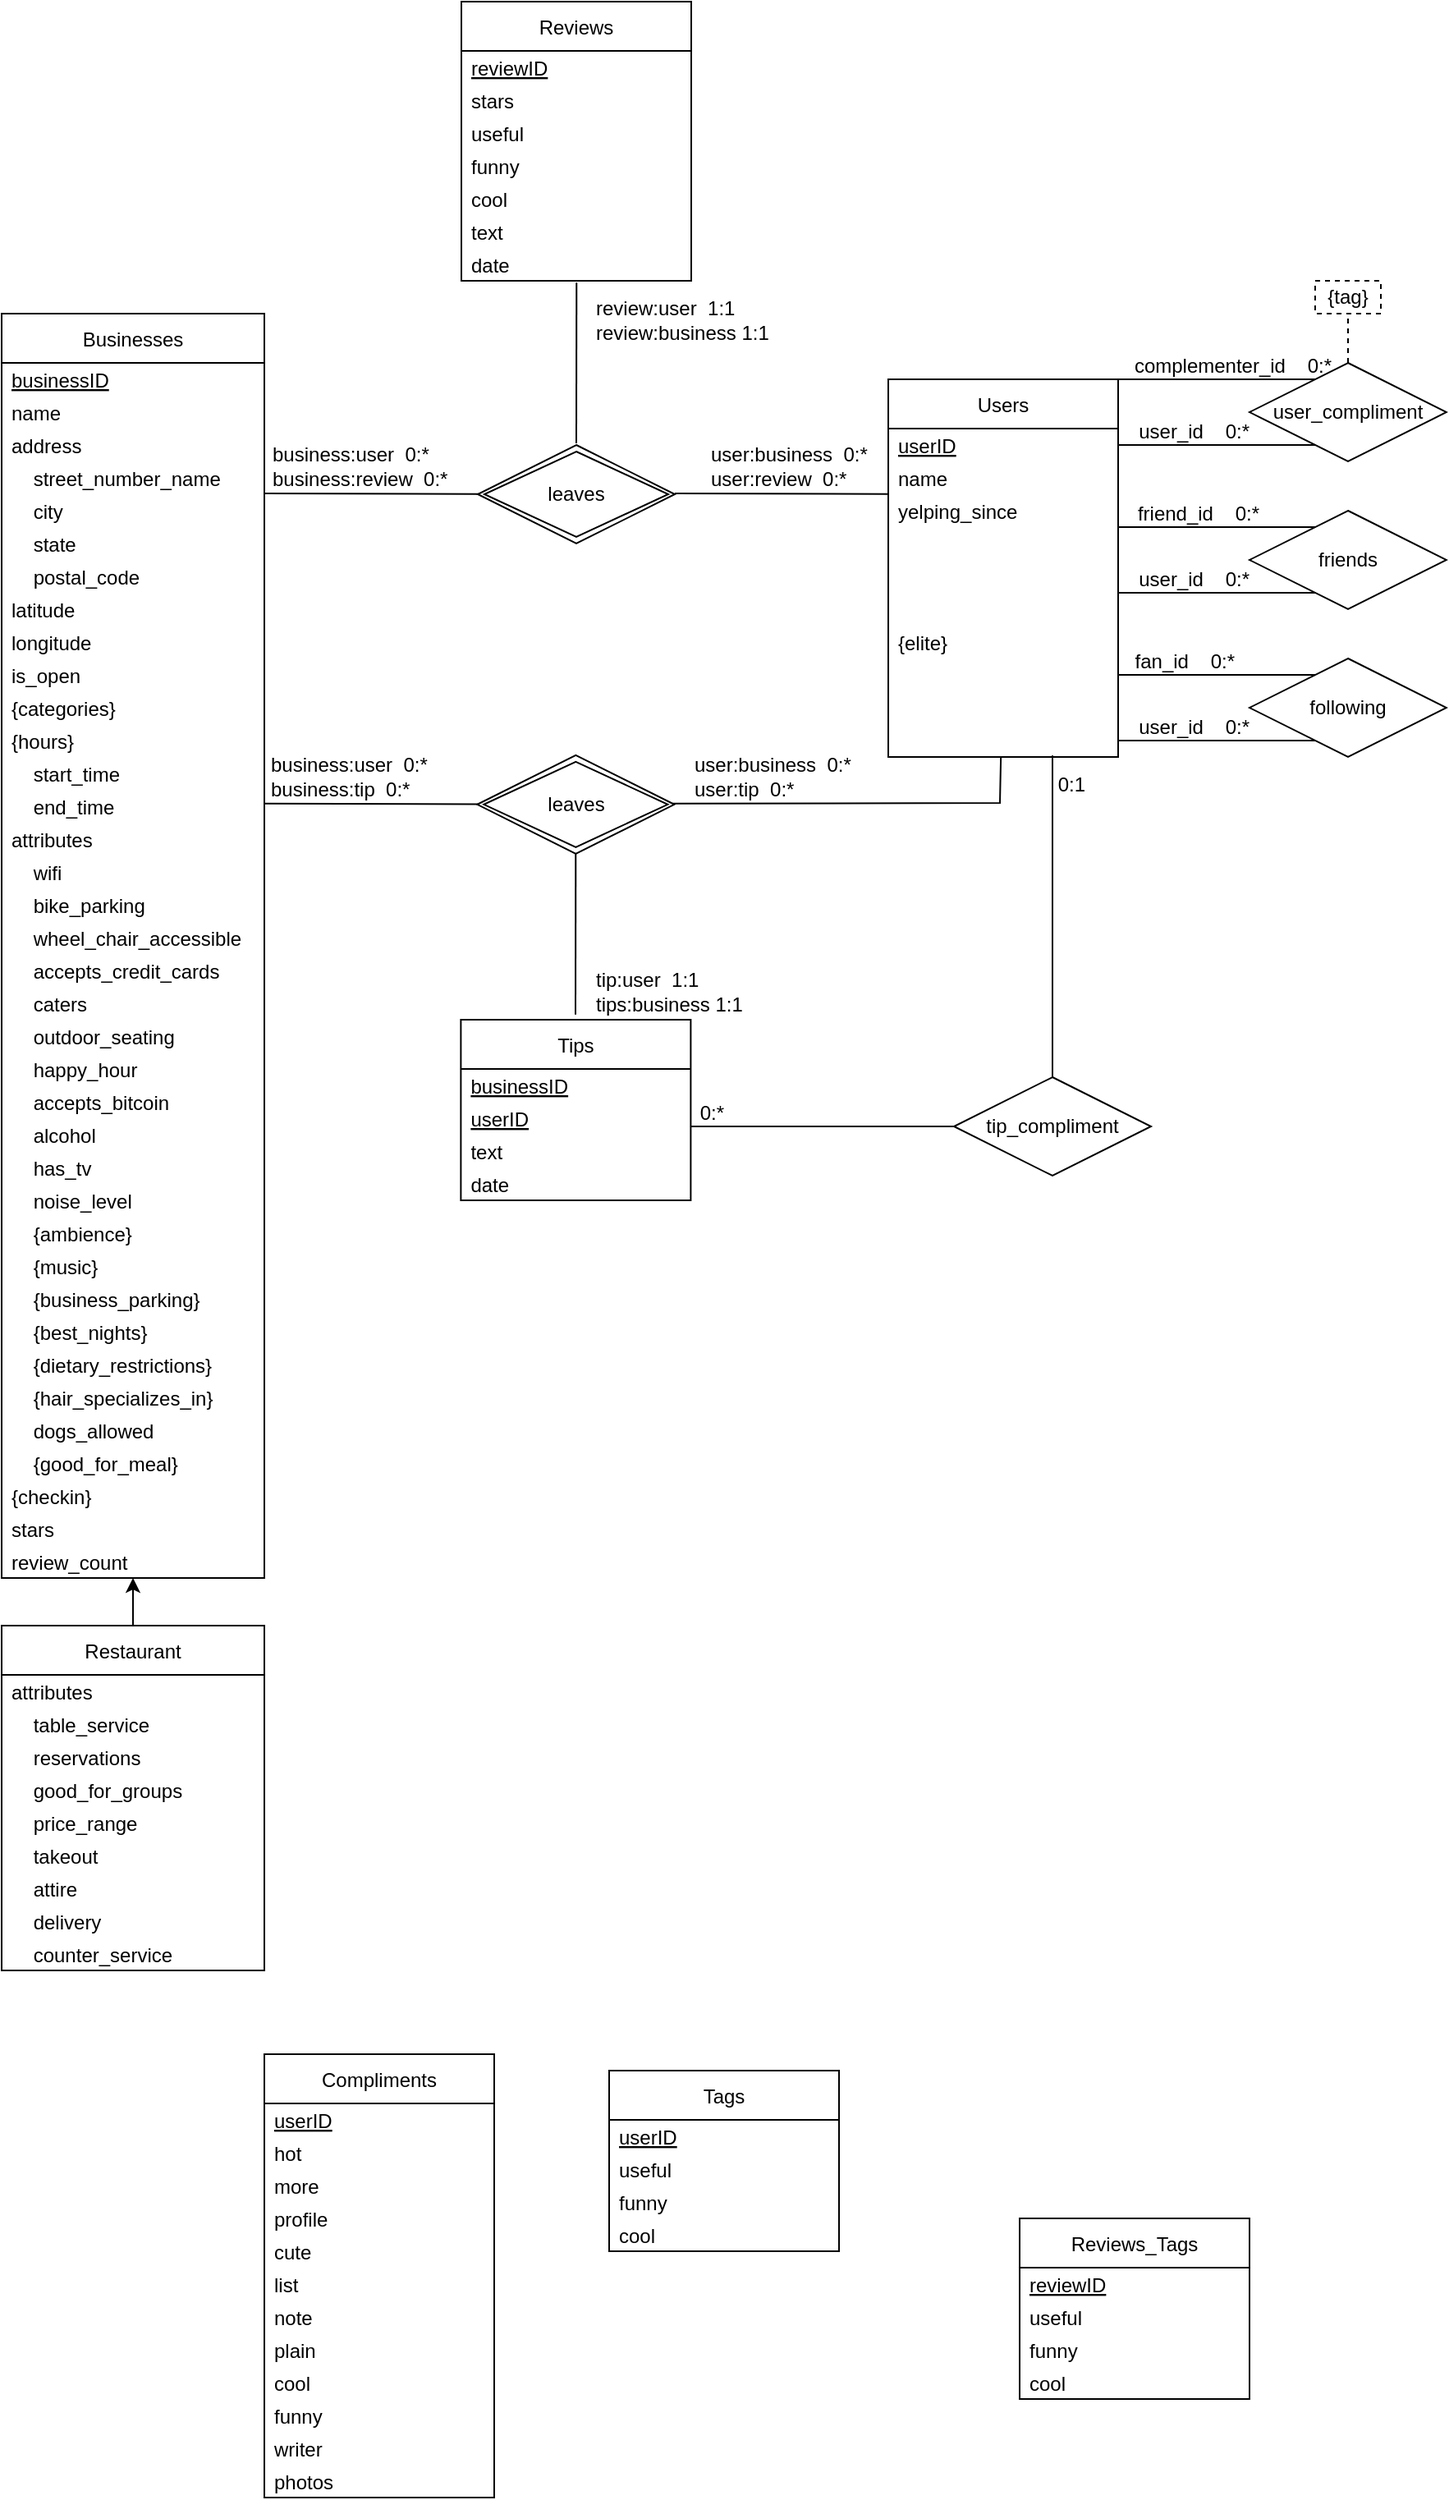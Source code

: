 <mxfile>
    <diagram id="R2lEEEUBdFMjLlhIrx00" name="Page-1">
        <mxGraphModel dx="1473" dy="2018" grid="1" gridSize="10" guides="1" tooltips="1" connect="1" arrows="1" fold="1" page="1" pageScale="1" pageWidth="850" pageHeight="1100" math="0" shadow="0" extFonts="Permanent Marker^https://fonts.googleapis.com/css?family=Permanent+Marker">
            <root>
                <mxCell id="0"/>
                <mxCell id="1" parent="0"/>
                <mxCell id="F9UExPvMhBfRExoex4r--15" value="Businesses" style="swimlane;fontStyle=0;childLayout=stackLayout;horizontal=1;startSize=30;horizontalStack=0;resizeParent=1;resizeParentMax=0;resizeLast=0;collapsible=1;marginBottom=0;" parent="1" vertex="1">
                    <mxGeometry x="-280" y="80" width="160" height="770" as="geometry"/>
                </mxCell>
                <mxCell id="F9UExPvMhBfRExoex4r--16" value="businessID" style="text;strokeColor=none;fillColor=none;align=left;verticalAlign=middle;spacingLeft=4;spacingRight=4;overflow=hidden;points=[[0,0.5],[1,0.5]];portConstraint=eastwest;rotatable=0;fontStyle=4" parent="F9UExPvMhBfRExoex4r--15" vertex="1">
                    <mxGeometry y="30" width="160" height="20" as="geometry"/>
                </mxCell>
                <mxCell id="F9UExPvMhBfRExoex4r--34" value="name" style="text;strokeColor=none;fillColor=none;align=left;verticalAlign=middle;spacingLeft=4;spacingRight=4;overflow=hidden;points=[[0,0.5],[1,0.5]];portConstraint=eastwest;rotatable=0;fontStyle=0" parent="F9UExPvMhBfRExoex4r--15" vertex="1">
                    <mxGeometry y="50" width="160" height="20" as="geometry"/>
                </mxCell>
                <mxCell id="2" value="address" style="text;strokeColor=none;fillColor=none;align=left;verticalAlign=middle;spacingLeft=4;spacingRight=4;overflow=hidden;points=[[0,0.5],[1,0.5]];portConstraint=eastwest;rotatable=0;fontStyle=0" parent="F9UExPvMhBfRExoex4r--15" vertex="1">
                    <mxGeometry y="70" width="160" height="20" as="geometry"/>
                </mxCell>
                <mxCell id="3" value="    street_number_name" style="text;strokeColor=none;fillColor=none;align=left;verticalAlign=middle;spacingLeft=4;spacingRight=4;overflow=hidden;points=[[0,0.5],[1,0.5]];portConstraint=eastwest;rotatable=0;fontStyle=0" parent="F9UExPvMhBfRExoex4r--15" vertex="1">
                    <mxGeometry y="90" width="160" height="20" as="geometry"/>
                </mxCell>
                <mxCell id="5" value="    city" style="text;strokeColor=none;fillColor=none;align=left;verticalAlign=middle;spacingLeft=4;spacingRight=4;overflow=hidden;points=[[0,0.5],[1,0.5]];portConstraint=eastwest;rotatable=0;fontStyle=0" parent="F9UExPvMhBfRExoex4r--15" vertex="1">
                    <mxGeometry y="110" width="160" height="20" as="geometry"/>
                </mxCell>
                <mxCell id="4" value="    state" style="text;strokeColor=none;fillColor=none;align=left;verticalAlign=middle;spacingLeft=4;spacingRight=4;overflow=hidden;points=[[0,0.5],[1,0.5]];portConstraint=eastwest;rotatable=0;fontStyle=0" parent="F9UExPvMhBfRExoex4r--15" vertex="1">
                    <mxGeometry y="130" width="160" height="20" as="geometry"/>
                </mxCell>
                <mxCell id="6" value="    postal_code" style="text;strokeColor=none;fillColor=none;align=left;verticalAlign=middle;spacingLeft=4;spacingRight=4;overflow=hidden;points=[[0,0.5],[1,0.5]];portConstraint=eastwest;rotatable=0;fontStyle=0" parent="F9UExPvMhBfRExoex4r--15" vertex="1">
                    <mxGeometry y="150" width="160" height="20" as="geometry"/>
                </mxCell>
                <mxCell id="7" value="latitude" style="text;strokeColor=none;fillColor=none;align=left;verticalAlign=middle;spacingLeft=4;spacingRight=4;overflow=hidden;points=[[0,0.5],[1,0.5]];portConstraint=eastwest;rotatable=0;fontStyle=0" parent="F9UExPvMhBfRExoex4r--15" vertex="1">
                    <mxGeometry y="170" width="160" height="20" as="geometry"/>
                </mxCell>
                <mxCell id="8" value="longitude" style="text;strokeColor=none;fillColor=none;align=left;verticalAlign=middle;spacingLeft=4;spacingRight=4;overflow=hidden;points=[[0,0.5],[1,0.5]];portConstraint=eastwest;rotatable=0;fontStyle=0" parent="F9UExPvMhBfRExoex4r--15" vertex="1">
                    <mxGeometry y="190" width="160" height="20" as="geometry"/>
                </mxCell>
                <mxCell id="xQcT5AhBIkMw7Sv3e7_h-10" value="is_open" style="text;strokeColor=none;fillColor=none;align=left;verticalAlign=middle;spacingLeft=4;spacingRight=4;overflow=hidden;points=[[0,0.5],[1,0.5]];portConstraint=eastwest;rotatable=0;fontStyle=0" parent="F9UExPvMhBfRExoex4r--15" vertex="1">
                    <mxGeometry y="210" width="160" height="20" as="geometry"/>
                </mxCell>
                <mxCell id="xQcT5AhBIkMw7Sv3e7_h-182" value="{categories}" style="text;strokeColor=none;fillColor=none;align=left;verticalAlign=middle;spacingLeft=4;spacingRight=4;overflow=hidden;points=[[0,0.5],[1,0.5]];portConstraint=eastwest;rotatable=0;fontStyle=0" parent="F9UExPvMhBfRExoex4r--15" vertex="1">
                    <mxGeometry y="230" width="160" height="20" as="geometry"/>
                </mxCell>
                <mxCell id="xQcT5AhBIkMw7Sv3e7_h-183" value="{hours}" style="text;strokeColor=none;fillColor=none;align=left;verticalAlign=middle;spacingLeft=4;spacingRight=4;overflow=hidden;points=[[0,0.5],[1,0.5]];portConstraint=eastwest;rotatable=0;fontStyle=0" parent="F9UExPvMhBfRExoex4r--15" vertex="1">
                    <mxGeometry y="250" width="160" height="20" as="geometry"/>
                </mxCell>
                <mxCell id="85" value="    start_time" style="text;strokeColor=none;fillColor=none;align=left;verticalAlign=middle;spacingLeft=4;spacingRight=4;overflow=hidden;points=[[0,0.5],[1,0.5]];portConstraint=eastwest;rotatable=0;fontStyle=0" vertex="1" parent="F9UExPvMhBfRExoex4r--15">
                    <mxGeometry y="270" width="160" height="20" as="geometry"/>
                </mxCell>
                <mxCell id="87" value="    end_time" style="text;strokeColor=none;fillColor=none;align=left;verticalAlign=middle;spacingLeft=4;spacingRight=4;overflow=hidden;points=[[0,0.5],[1,0.5]];portConstraint=eastwest;rotatable=0;fontStyle=0" vertex="1" parent="F9UExPvMhBfRExoex4r--15">
                    <mxGeometry y="290" width="160" height="20" as="geometry"/>
                </mxCell>
                <mxCell id="xQcT5AhBIkMw7Sv3e7_h-186" value="attributes" style="text;strokeColor=none;fillColor=none;align=left;verticalAlign=middle;spacingLeft=4;spacingRight=4;overflow=hidden;points=[[0,0.5],[1,0.5]];portConstraint=eastwest;rotatable=0;fontStyle=0" parent="F9UExPvMhBfRExoex4r--15" vertex="1">
                    <mxGeometry y="310" width="160" height="20" as="geometry"/>
                </mxCell>
                <mxCell id="xQcT5AhBIkMw7Sv3e7_h-26" value="    wifi" style="text;strokeColor=none;fillColor=none;align=left;verticalAlign=middle;spacingLeft=4;spacingRight=4;overflow=hidden;points=[[0,0.5],[1,0.5]];portConstraint=eastwest;rotatable=0;fontStyle=0" parent="F9UExPvMhBfRExoex4r--15" vertex="1">
                    <mxGeometry y="330" width="160" height="20" as="geometry"/>
                </mxCell>
                <mxCell id="xQcT5AhBIkMw7Sv3e7_h-29" value="    bike_parking" style="text;strokeColor=none;fillColor=none;align=left;verticalAlign=middle;spacingLeft=4;spacingRight=4;overflow=hidden;points=[[0,0.5],[1,0.5]];portConstraint=eastwest;rotatable=0;fontStyle=0" parent="F9UExPvMhBfRExoex4r--15" vertex="1">
                    <mxGeometry y="350" width="160" height="20" as="geometry"/>
                </mxCell>
                <mxCell id="xQcT5AhBIkMw7Sv3e7_h-37" value="    wheel_chair_accessible" style="text;strokeColor=none;fillColor=none;align=left;verticalAlign=middle;spacingLeft=4;spacingRight=4;overflow=hidden;points=[[0,0.5],[1,0.5]];portConstraint=eastwest;rotatable=0;fontStyle=0" parent="F9UExPvMhBfRExoex4r--15" vertex="1">
                    <mxGeometry y="370" width="160" height="20" as="geometry"/>
                </mxCell>
                <mxCell id="xQcT5AhBIkMw7Sv3e7_h-35" value="    accepts_credit_cards" style="text;strokeColor=none;fillColor=none;align=left;verticalAlign=middle;spacingLeft=4;spacingRight=4;overflow=hidden;points=[[0,0.5],[1,0.5]];portConstraint=eastwest;rotatable=0;fontStyle=0" parent="F9UExPvMhBfRExoex4r--15" vertex="1">
                    <mxGeometry y="390" width="160" height="20" as="geometry"/>
                </mxCell>
                <mxCell id="xQcT5AhBIkMw7Sv3e7_h-38" value="    caters" style="text;strokeColor=none;fillColor=none;align=left;verticalAlign=middle;spacingLeft=4;spacingRight=4;overflow=hidden;points=[[0,0.5],[1,0.5]];portConstraint=eastwest;rotatable=0;fontStyle=0" parent="F9UExPvMhBfRExoex4r--15" vertex="1">
                    <mxGeometry y="410" width="160" height="20" as="geometry"/>
                </mxCell>
                <mxCell id="xQcT5AhBIkMw7Sv3e7_h-39" value="    outdoor_seating" style="text;strokeColor=none;fillColor=none;align=left;verticalAlign=middle;spacingLeft=4;spacingRight=4;overflow=hidden;points=[[0,0.5],[1,0.5]];portConstraint=eastwest;rotatable=0;fontStyle=0" parent="F9UExPvMhBfRExoex4r--15" vertex="1">
                    <mxGeometry y="430" width="160" height="20" as="geometry"/>
                </mxCell>
                <mxCell id="xQcT5AhBIkMw7Sv3e7_h-66" value="    happy_hour" style="text;strokeColor=none;fillColor=none;align=left;verticalAlign=middle;spacingLeft=4;spacingRight=4;overflow=hidden;points=[[0,0.5],[1,0.5]];portConstraint=eastwest;rotatable=0;fontStyle=0" parent="F9UExPvMhBfRExoex4r--15" vertex="1">
                    <mxGeometry y="450" width="160" height="20" as="geometry"/>
                </mxCell>
                <mxCell id="xQcT5AhBIkMw7Sv3e7_h-67" value="    accepts_bitcoin" style="text;strokeColor=none;fillColor=none;align=left;verticalAlign=middle;spacingLeft=4;spacingRight=4;overflow=hidden;points=[[0,0.5],[1,0.5]];portConstraint=eastwest;rotatable=0;fontStyle=0" parent="F9UExPvMhBfRExoex4r--15" vertex="1">
                    <mxGeometry y="470" width="160" height="20" as="geometry"/>
                </mxCell>
                <mxCell id="xQcT5AhBIkMw7Sv3e7_h-70" value="    alcohol" style="text;strokeColor=none;fillColor=none;align=left;verticalAlign=middle;spacingLeft=4;spacingRight=4;overflow=hidden;points=[[0,0.5],[1,0.5]];portConstraint=eastwest;rotatable=0;fontStyle=0" parent="F9UExPvMhBfRExoex4r--15" vertex="1">
                    <mxGeometry y="490" width="160" height="20" as="geometry"/>
                </mxCell>
                <mxCell id="xQcT5AhBIkMw7Sv3e7_h-69" value="    has_tv" style="text;strokeColor=none;fillColor=none;align=left;verticalAlign=middle;spacingLeft=4;spacingRight=4;overflow=hidden;points=[[0,0.5],[1,0.5]];portConstraint=eastwest;rotatable=0;fontStyle=0" parent="F9UExPvMhBfRExoex4r--15" vertex="1">
                    <mxGeometry y="510" width="160" height="20" as="geometry"/>
                </mxCell>
                <mxCell id="xQcT5AhBIkMw7Sv3e7_h-73" value="    noise_level" style="text;strokeColor=none;fillColor=none;align=left;verticalAlign=middle;spacingLeft=4;spacingRight=4;overflow=hidden;points=[[0,0.5],[1,0.5]];portConstraint=eastwest;rotatable=0;fontStyle=0" parent="F9UExPvMhBfRExoex4r--15" vertex="1">
                    <mxGeometry y="530" width="160" height="20" as="geometry"/>
                </mxCell>
                <mxCell id="xQcT5AhBIkMw7Sv3e7_h-177" value="    {ambience}" style="text;strokeColor=none;fillColor=none;align=left;verticalAlign=middle;spacingLeft=4;spacingRight=4;overflow=hidden;points=[[0,0.5],[1,0.5]];portConstraint=eastwest;rotatable=0;fontStyle=0" parent="F9UExPvMhBfRExoex4r--15" vertex="1">
                    <mxGeometry y="550" width="160" height="20" as="geometry"/>
                </mxCell>
                <mxCell id="xQcT5AhBIkMw7Sv3e7_h-178" value="    {music}" style="text;strokeColor=none;fillColor=none;align=left;verticalAlign=middle;spacingLeft=4;spacingRight=4;overflow=hidden;points=[[0,0.5],[1,0.5]];portConstraint=eastwest;rotatable=0;fontStyle=0" parent="F9UExPvMhBfRExoex4r--15" vertex="1">
                    <mxGeometry y="570" width="160" height="20" as="geometry"/>
                </mxCell>
                <mxCell id="xQcT5AhBIkMw7Sv3e7_h-179" value="    {business_parking}" style="text;strokeColor=none;fillColor=none;align=left;verticalAlign=middle;spacingLeft=4;spacingRight=4;overflow=hidden;points=[[0,0.5],[1,0.5]];portConstraint=eastwest;rotatable=0;fontStyle=0" parent="F9UExPvMhBfRExoex4r--15" vertex="1">
                    <mxGeometry y="590" width="160" height="20" as="geometry"/>
                </mxCell>
                <mxCell id="xQcT5AhBIkMw7Sv3e7_h-181" value="    {best_nights}" style="text;strokeColor=none;fillColor=none;align=left;verticalAlign=middle;spacingLeft=4;spacingRight=4;overflow=hidden;points=[[0,0.5],[1,0.5]];portConstraint=eastwest;rotatable=0;fontStyle=0" parent="F9UExPvMhBfRExoex4r--15" vertex="1">
                    <mxGeometry y="610" width="160" height="20" as="geometry"/>
                </mxCell>
                <mxCell id="xQcT5AhBIkMw7Sv3e7_h-185" value="    {dietary_restrictions}" style="text;strokeColor=none;fillColor=none;align=left;verticalAlign=middle;spacingLeft=4;spacingRight=4;overflow=hidden;points=[[0,0.5],[1,0.5]];portConstraint=eastwest;rotatable=0;fontStyle=0" parent="F9UExPvMhBfRExoex4r--15" vertex="1">
                    <mxGeometry y="630" width="160" height="20" as="geometry"/>
                </mxCell>
                <mxCell id="xQcT5AhBIkMw7Sv3e7_h-184" value="    {hair_specializes_in}" style="text;strokeColor=none;fillColor=none;align=left;verticalAlign=middle;spacingLeft=4;spacingRight=4;overflow=hidden;points=[[0,0.5],[1,0.5]];portConstraint=eastwest;rotatable=0;fontStyle=0" parent="F9UExPvMhBfRExoex4r--15" vertex="1">
                    <mxGeometry y="650" width="160" height="20" as="geometry"/>
                </mxCell>
                <mxCell id="xQcT5AhBIkMw7Sv3e7_h-71" value="    dogs_allowed" style="text;strokeColor=none;fillColor=none;align=left;verticalAlign=middle;spacingLeft=4;spacingRight=4;overflow=hidden;points=[[0,0.5],[1,0.5]];portConstraint=eastwest;rotatable=0;fontStyle=0" parent="F9UExPvMhBfRExoex4r--15" vertex="1">
                    <mxGeometry y="670" width="160" height="20" as="geometry"/>
                </mxCell>
                <mxCell id="xQcT5AhBIkMw7Sv3e7_h-190" value="    {good_for_meal}" style="text;strokeColor=none;fillColor=none;align=left;verticalAlign=middle;spacingLeft=4;spacingRight=4;overflow=hidden;points=[[0,0.5],[1,0.5]];portConstraint=eastwest;rotatable=0;fontStyle=0" parent="F9UExPvMhBfRExoex4r--15" vertex="1">
                    <mxGeometry y="690" width="160" height="20" as="geometry"/>
                </mxCell>
                <mxCell id="xQcT5AhBIkMw7Sv3e7_h-198" value="{checkin}" style="text;strokeColor=none;fillColor=none;align=left;verticalAlign=middle;spacingLeft=4;spacingRight=4;overflow=hidden;points=[[0,0.5],[1,0.5]];portConstraint=eastwest;rotatable=0;fontStyle=0" parent="F9UExPvMhBfRExoex4r--15" vertex="1">
                    <mxGeometry y="710" width="160" height="20" as="geometry"/>
                </mxCell>
                <mxCell id="98" value="stars" style="text;strokeColor=none;fillColor=none;align=left;verticalAlign=middle;spacingLeft=4;spacingRight=4;overflow=hidden;points=[[0,0.5],[1,0.5]];portConstraint=eastwest;rotatable=0;fontStyle=0" vertex="1" parent="F9UExPvMhBfRExoex4r--15">
                    <mxGeometry y="730" width="160" height="20" as="geometry"/>
                </mxCell>
                <mxCell id="99" value="review_count" style="text;strokeColor=none;fillColor=none;align=left;verticalAlign=middle;spacingLeft=4;spacingRight=4;overflow=hidden;points=[[0,0.5],[1,0.5]];portConstraint=eastwest;rotatable=0;fontStyle=0" vertex="1" parent="F9UExPvMhBfRExoex4r--15">
                    <mxGeometry y="750" width="160" height="20" as="geometry"/>
                </mxCell>
                <mxCell id="xQcT5AhBIkMw7Sv3e7_h-76" value="Restaurant" style="swimlane;fontStyle=0;childLayout=stackLayout;horizontal=1;startSize=30;horizontalStack=0;resizeParent=1;resizeParentMax=0;resizeLast=0;collapsible=1;marginBottom=0;" parent="1" vertex="1">
                    <mxGeometry x="-280" y="879" width="160" height="210" as="geometry"/>
                </mxCell>
                <mxCell id="xQcT5AhBIkMw7Sv3e7_h-78" value="attributes" style="text;strokeColor=none;fillColor=none;align=left;verticalAlign=middle;spacingLeft=4;spacingRight=4;overflow=hidden;points=[[0,0.5],[1,0.5]];portConstraint=eastwest;rotatable=0;fontStyle=0" parent="xQcT5AhBIkMw7Sv3e7_h-76" vertex="1">
                    <mxGeometry y="30" width="160" height="20" as="geometry"/>
                </mxCell>
                <mxCell id="xQcT5AhBIkMw7Sv3e7_h-188" value="    table_service" style="text;strokeColor=none;fillColor=none;align=left;verticalAlign=middle;spacingLeft=4;spacingRight=4;overflow=hidden;points=[[0,0.5],[1,0.5]];portConstraint=eastwest;rotatable=0;fontStyle=0" parent="xQcT5AhBIkMw7Sv3e7_h-76" vertex="1">
                    <mxGeometry y="50" width="160" height="20" as="geometry"/>
                </mxCell>
                <mxCell id="xQcT5AhBIkMw7Sv3e7_h-82" value="    reservations" style="text;strokeColor=none;fillColor=none;align=left;verticalAlign=middle;spacingLeft=4;spacingRight=4;overflow=hidden;points=[[0,0.5],[1,0.5]];portConstraint=eastwest;rotatable=0;fontStyle=0" parent="xQcT5AhBIkMw7Sv3e7_h-76" vertex="1">
                    <mxGeometry y="70" width="160" height="20" as="geometry"/>
                </mxCell>
                <mxCell id="xQcT5AhBIkMw7Sv3e7_h-86" value="    good_for_groups" style="text;strokeColor=none;fillColor=none;align=left;verticalAlign=middle;spacingLeft=4;spacingRight=4;overflow=hidden;points=[[0,0.5],[1,0.5]];portConstraint=eastwest;rotatable=0;fontStyle=0" parent="xQcT5AhBIkMw7Sv3e7_h-76" vertex="1">
                    <mxGeometry y="90" width="160" height="20" as="geometry"/>
                </mxCell>
                <mxCell id="xQcT5AhBIkMw7Sv3e7_h-89" value="    price_range" style="text;strokeColor=none;fillColor=none;align=left;verticalAlign=middle;spacingLeft=4;spacingRight=4;overflow=hidden;points=[[0,0.5],[1,0.5]];portConstraint=eastwest;rotatable=0;fontStyle=0" parent="xQcT5AhBIkMw7Sv3e7_h-76" vertex="1">
                    <mxGeometry y="110" width="160" height="20" as="geometry"/>
                </mxCell>
                <mxCell id="xQcT5AhBIkMw7Sv3e7_h-94" value="    takeout" style="text;strokeColor=none;fillColor=none;align=left;verticalAlign=middle;spacingLeft=4;spacingRight=4;overflow=hidden;points=[[0,0.5],[1,0.5]];portConstraint=eastwest;rotatable=0;fontStyle=0" parent="xQcT5AhBIkMw7Sv3e7_h-76" vertex="1">
                    <mxGeometry y="130" width="160" height="20" as="geometry"/>
                </mxCell>
                <mxCell id="xQcT5AhBIkMw7Sv3e7_h-95" value="    attire" style="text;strokeColor=none;fillColor=none;align=left;verticalAlign=middle;spacingLeft=4;spacingRight=4;overflow=hidden;points=[[0,0.5],[1,0.5]];portConstraint=eastwest;rotatable=0;fontStyle=0" parent="xQcT5AhBIkMw7Sv3e7_h-76" vertex="1">
                    <mxGeometry y="150" width="160" height="20" as="geometry"/>
                </mxCell>
                <mxCell id="xQcT5AhBIkMw7Sv3e7_h-96" value="    delivery" style="text;strokeColor=none;fillColor=none;align=left;verticalAlign=middle;spacingLeft=4;spacingRight=4;overflow=hidden;points=[[0,0.5],[1,0.5]];portConstraint=eastwest;rotatable=0;fontStyle=0" parent="xQcT5AhBIkMw7Sv3e7_h-76" vertex="1">
                    <mxGeometry y="170" width="160" height="20" as="geometry"/>
                </mxCell>
                <mxCell id="100" value="    counter_service" style="text;strokeColor=none;fillColor=none;align=left;verticalAlign=middle;spacingLeft=4;spacingRight=4;overflow=hidden;points=[[0,0.5],[1,0.5]];portConstraint=eastwest;rotatable=0;fontStyle=0" vertex="1" parent="xQcT5AhBIkMw7Sv3e7_h-76">
                    <mxGeometry y="190" width="160" height="20" as="geometry"/>
                </mxCell>
                <mxCell id="56" value="Reviews" style="swimlane;fontStyle=0;childLayout=stackLayout;horizontal=1;startSize=30;horizontalStack=0;resizeParent=1;resizeParentMax=0;resizeLast=0;collapsible=1;marginBottom=0;" parent="1" vertex="1">
                    <mxGeometry y="-110" width="140" height="170" as="geometry"/>
                </mxCell>
                <mxCell id="57" value="reviewID" style="text;strokeColor=none;fillColor=none;align=left;verticalAlign=middle;spacingLeft=4;spacingRight=4;overflow=hidden;points=[[0,0.5],[1,0.5]];portConstraint=eastwest;rotatable=0;fontStyle=4" parent="56" vertex="1">
                    <mxGeometry y="30" width="140" height="20" as="geometry"/>
                </mxCell>
                <mxCell id="58" value="stars" style="text;strokeColor=none;fillColor=none;align=left;verticalAlign=middle;spacingLeft=4;spacingRight=4;overflow=hidden;points=[[0,0.5],[1,0.5]];portConstraint=eastwest;rotatable=0;fontStyle=0" parent="56" vertex="1">
                    <mxGeometry y="50" width="140" height="20" as="geometry"/>
                </mxCell>
                <mxCell id="59" value="useful" style="text;strokeColor=none;fillColor=none;align=left;verticalAlign=middle;spacingLeft=4;spacingRight=4;overflow=hidden;points=[[0,0.5],[1,0.5]];portConstraint=eastwest;rotatable=0;fontStyle=0" parent="56" vertex="1">
                    <mxGeometry y="70" width="140" height="20" as="geometry"/>
                </mxCell>
                <mxCell id="60" value="funny" style="text;strokeColor=none;fillColor=none;align=left;verticalAlign=middle;spacingLeft=4;spacingRight=4;overflow=hidden;points=[[0,0.5],[1,0.5]];portConstraint=eastwest;rotatable=0;fontStyle=0" parent="56" vertex="1">
                    <mxGeometry y="90" width="140" height="20" as="geometry"/>
                </mxCell>
                <mxCell id="61" value="cool" style="text;strokeColor=none;fillColor=none;align=left;verticalAlign=middle;spacingLeft=4;spacingRight=4;overflow=hidden;points=[[0,0.5],[1,0.5]];portConstraint=eastwest;rotatable=0;fontStyle=0" parent="56" vertex="1">
                    <mxGeometry y="110" width="140" height="20" as="geometry"/>
                </mxCell>
                <mxCell id="62" value="text" style="text;strokeColor=none;fillColor=none;align=left;verticalAlign=middle;spacingLeft=4;spacingRight=4;overflow=hidden;points=[[0,0.5],[1,0.5]];portConstraint=eastwest;rotatable=0;fontStyle=0" parent="56" vertex="1">
                    <mxGeometry y="130" width="140" height="20" as="geometry"/>
                </mxCell>
                <mxCell id="63" value="date" style="text;strokeColor=none;fillColor=none;align=left;verticalAlign=middle;spacingLeft=4;spacingRight=4;overflow=hidden;points=[[0,0.5],[1,0.5]];portConstraint=eastwest;rotatable=0;fontStyle=0" parent="56" vertex="1">
                    <mxGeometry y="150" width="140" height="20" as="geometry"/>
                </mxCell>
                <mxCell id="xQcT5AhBIkMw7Sv3e7_h-106" value="Tips" style="swimlane;fontStyle=0;childLayout=stackLayout;horizontal=1;startSize=30;horizontalStack=0;resizeParent=1;resizeParentMax=0;resizeLast=0;collapsible=1;marginBottom=0;" parent="1" vertex="1">
                    <mxGeometry x="-0.31" y="510" width="140" height="110" as="geometry"/>
                </mxCell>
                <mxCell id="xQcT5AhBIkMw7Sv3e7_h-107" value="businessID" style="text;strokeColor=none;fillColor=none;align=left;verticalAlign=middle;spacingLeft=4;spacingRight=4;overflow=hidden;points=[[0,0.5],[1,0.5]];portConstraint=eastwest;rotatable=0;fontStyle=4" parent="xQcT5AhBIkMw7Sv3e7_h-106" vertex="1">
                    <mxGeometry y="30" width="140" height="20" as="geometry"/>
                </mxCell>
                <mxCell id="xQcT5AhBIkMw7Sv3e7_h-108" value="userID" style="text;strokeColor=none;fillColor=none;align=left;verticalAlign=middle;spacingLeft=4;spacingRight=4;overflow=hidden;points=[[0,0.5],[1,0.5]];portConstraint=eastwest;rotatable=0;fontStyle=4" parent="xQcT5AhBIkMw7Sv3e7_h-106" vertex="1">
                    <mxGeometry y="50" width="140" height="20" as="geometry"/>
                </mxCell>
                <mxCell id="xQcT5AhBIkMw7Sv3e7_h-116" value="text" style="text;strokeColor=none;fillColor=none;align=left;verticalAlign=middle;spacingLeft=4;spacingRight=4;overflow=hidden;points=[[0,0.5],[1,0.5]];portConstraint=eastwest;rotatable=0;fontStyle=0" parent="xQcT5AhBIkMw7Sv3e7_h-106" vertex="1">
                    <mxGeometry y="70" width="140" height="20" as="geometry"/>
                </mxCell>
                <mxCell id="xQcT5AhBIkMw7Sv3e7_h-117" value="date" style="text;strokeColor=none;fillColor=none;align=left;verticalAlign=middle;spacingLeft=4;spacingRight=4;overflow=hidden;points=[[0,0.5],[1,0.5]];portConstraint=eastwest;rotatable=0;fontStyle=0" parent="xQcT5AhBIkMw7Sv3e7_h-106" vertex="1">
                    <mxGeometry y="90" width="140" height="20" as="geometry"/>
                </mxCell>
                <mxCell id="67" value="Users" style="swimlane;fontStyle=0;childLayout=stackLayout;horizontal=1;startSize=30;horizontalStack=0;resizeParent=1;resizeParentMax=0;resizeLast=0;collapsible=1;marginBottom=0;" parent="1" vertex="1">
                    <mxGeometry x="260" y="120" width="140" height="230" as="geometry"/>
                </mxCell>
                <mxCell id="68" value="userID" style="text;strokeColor=none;fillColor=none;align=left;verticalAlign=middle;spacingLeft=4;spacingRight=4;overflow=hidden;points=[[0,0.5],[1,0.5]];portConstraint=eastwest;rotatable=0;fontStyle=4" parent="67" vertex="1">
                    <mxGeometry y="30" width="140" height="20" as="geometry"/>
                </mxCell>
                <mxCell id="69" value="name" style="text;strokeColor=none;fillColor=none;align=left;verticalAlign=middle;spacingLeft=4;spacingRight=4;overflow=hidden;points=[[0,0.5],[1,0.5]];portConstraint=eastwest;rotatable=0;fontStyle=0" parent="67" vertex="1">
                    <mxGeometry y="50" width="140" height="20" as="geometry"/>
                </mxCell>
                <mxCell id="71" value="yelping_since" style="text;strokeColor=none;fillColor=none;align=left;verticalAlign=middle;spacingLeft=4;spacingRight=4;overflow=hidden;points=[[0,0.5],[1,0.5]];portConstraint=eastwest;rotatable=0;fontStyle=0" parent="67" vertex="1">
                    <mxGeometry y="70" width="140" height="20" as="geometry"/>
                </mxCell>
                <mxCell id="xQcT5AhBIkMw7Sv3e7_h-196" value="{elite}" style="text;strokeColor=none;fillColor=none;align=left;verticalAlign=middle;spacingLeft=4;spacingRight=4;overflow=hidden;points=[[0,0.5],[1,0.5]];portConstraint=eastwest;rotatable=0;fontStyle=0" parent="67" vertex="1">
                    <mxGeometry y="90" width="140" height="140" as="geometry"/>
                </mxCell>
                <mxCell id="77" value="Reviews_Tags" style="swimlane;fontStyle=0;childLayout=stackLayout;horizontal=1;startSize=30;horizontalStack=0;resizeParent=1;resizeParentMax=0;resizeLast=0;collapsible=1;marginBottom=0;" parent="1" vertex="1">
                    <mxGeometry x="340" y="1240" width="140" height="110" as="geometry"/>
                </mxCell>
                <mxCell id="78" value="reviewID" style="text;strokeColor=none;fillColor=none;align=left;verticalAlign=middle;spacingLeft=4;spacingRight=4;overflow=hidden;points=[[0,0.5],[1,0.5]];portConstraint=eastwest;rotatable=0;fontStyle=4" parent="77" vertex="1">
                    <mxGeometry y="30" width="140" height="20" as="geometry"/>
                </mxCell>
                <mxCell id="82" value="useful" style="text;strokeColor=none;fillColor=none;align=left;verticalAlign=middle;spacingLeft=4;spacingRight=4;overflow=hidden;points=[[0,0.5],[1,0.5]];portConstraint=eastwest;rotatable=0;fontStyle=0" parent="77" vertex="1">
                    <mxGeometry y="50" width="140" height="20" as="geometry"/>
                </mxCell>
                <mxCell id="83" value="funny" style="text;strokeColor=none;fillColor=none;align=left;verticalAlign=middle;spacingLeft=4;spacingRight=4;overflow=hidden;points=[[0,0.5],[1,0.5]];portConstraint=eastwest;rotatable=0;fontStyle=0" parent="77" vertex="1">
                    <mxGeometry y="70" width="140" height="20" as="geometry"/>
                </mxCell>
                <mxCell id="84" value="cool" style="text;strokeColor=none;fillColor=none;align=left;verticalAlign=middle;spacingLeft=4;spacingRight=4;overflow=hidden;points=[[0,0.5],[1,0.5]];portConstraint=eastwest;rotatable=0;fontStyle=0" parent="77" vertex="1">
                    <mxGeometry y="90" width="140" height="20" as="geometry"/>
                </mxCell>
                <mxCell id="xQcT5AhBIkMw7Sv3e7_h-125" value="Tags" style="swimlane;fontStyle=0;childLayout=stackLayout;horizontal=1;startSize=30;horizontalStack=0;resizeParent=1;resizeParentMax=0;resizeLast=0;collapsible=1;marginBottom=0;" parent="1" vertex="1">
                    <mxGeometry x="90" y="1150" width="140" height="110" as="geometry"/>
                </mxCell>
                <mxCell id="xQcT5AhBIkMw7Sv3e7_h-126" value="userID" style="text;strokeColor=none;fillColor=none;align=left;verticalAlign=middle;spacingLeft=4;spacingRight=4;overflow=hidden;points=[[0,0.5],[1,0.5]];portConstraint=eastwest;rotatable=0;fontStyle=4" parent="xQcT5AhBIkMw7Sv3e7_h-125" vertex="1">
                    <mxGeometry y="30" width="140" height="20" as="geometry"/>
                </mxCell>
                <mxCell id="xQcT5AhBIkMw7Sv3e7_h-159" value="useful" style="text;strokeColor=none;fillColor=none;align=left;verticalAlign=middle;spacingLeft=4;spacingRight=4;overflow=hidden;points=[[0,0.5],[1,0.5]];portConstraint=eastwest;rotatable=0;fontStyle=0" parent="xQcT5AhBIkMw7Sv3e7_h-125" vertex="1">
                    <mxGeometry y="50" width="140" height="20" as="geometry"/>
                </mxCell>
                <mxCell id="xQcT5AhBIkMw7Sv3e7_h-160" value="funny" style="text;strokeColor=none;fillColor=none;align=left;verticalAlign=middle;spacingLeft=4;spacingRight=4;overflow=hidden;points=[[0,0.5],[1,0.5]];portConstraint=eastwest;rotatable=0;fontStyle=0" parent="xQcT5AhBIkMw7Sv3e7_h-125" vertex="1">
                    <mxGeometry y="70" width="140" height="20" as="geometry"/>
                </mxCell>
                <mxCell id="xQcT5AhBIkMw7Sv3e7_h-138" value="cool" style="text;strokeColor=none;fillColor=none;align=left;verticalAlign=middle;spacingLeft=4;spacingRight=4;overflow=hidden;points=[[0,0.5],[1,0.5]];portConstraint=eastwest;rotatable=0;fontStyle=0" parent="xQcT5AhBIkMw7Sv3e7_h-125" vertex="1">
                    <mxGeometry y="90" width="140" height="20" as="geometry"/>
                </mxCell>
                <mxCell id="xQcT5AhBIkMw7Sv3e7_h-139" value="Compliments" style="swimlane;fontStyle=0;childLayout=stackLayout;horizontal=1;startSize=30;horizontalStack=0;resizeParent=1;resizeParentMax=0;resizeLast=0;collapsible=1;marginBottom=0;" parent="1" vertex="1">
                    <mxGeometry x="-120" y="1140" width="140" height="270" as="geometry"/>
                </mxCell>
                <mxCell id="xQcT5AhBIkMw7Sv3e7_h-140" value="userID" style="text;strokeColor=none;fillColor=none;align=left;verticalAlign=middle;spacingLeft=4;spacingRight=4;overflow=hidden;points=[[0,0.5],[1,0.5]];portConstraint=eastwest;rotatable=0;fontStyle=4" parent="xQcT5AhBIkMw7Sv3e7_h-139" vertex="1">
                    <mxGeometry y="30" width="140" height="20" as="geometry"/>
                </mxCell>
                <mxCell id="xQcT5AhBIkMw7Sv3e7_h-141" value="hot" style="text;strokeColor=none;fillColor=none;align=left;verticalAlign=middle;spacingLeft=4;spacingRight=4;overflow=hidden;points=[[0,0.5],[1,0.5]];portConstraint=eastwest;rotatable=0;fontStyle=0" parent="xQcT5AhBIkMw7Sv3e7_h-139" vertex="1">
                    <mxGeometry y="50" width="140" height="20" as="geometry"/>
                </mxCell>
                <mxCell id="xQcT5AhBIkMw7Sv3e7_h-142" value="more" style="text;strokeColor=none;fillColor=none;align=left;verticalAlign=middle;spacingLeft=4;spacingRight=4;overflow=hidden;points=[[0,0.5],[1,0.5]];portConstraint=eastwest;rotatable=0;fontStyle=0" parent="xQcT5AhBIkMw7Sv3e7_h-139" vertex="1">
                    <mxGeometry y="70" width="140" height="20" as="geometry"/>
                </mxCell>
                <mxCell id="xQcT5AhBIkMw7Sv3e7_h-143" value="profile" style="text;strokeColor=none;fillColor=none;align=left;verticalAlign=middle;spacingLeft=4;spacingRight=4;overflow=hidden;points=[[0,0.5],[1,0.5]];portConstraint=eastwest;rotatable=0;fontStyle=0" parent="xQcT5AhBIkMw7Sv3e7_h-139" vertex="1">
                    <mxGeometry y="90" width="140" height="20" as="geometry"/>
                </mxCell>
                <mxCell id="xQcT5AhBIkMw7Sv3e7_h-144" value="cute" style="text;strokeColor=none;fillColor=none;align=left;verticalAlign=middle;spacingLeft=4;spacingRight=4;overflow=hidden;points=[[0,0.5],[1,0.5]];portConstraint=eastwest;rotatable=0;fontStyle=0" parent="xQcT5AhBIkMw7Sv3e7_h-139" vertex="1">
                    <mxGeometry y="110" width="140" height="20" as="geometry"/>
                </mxCell>
                <mxCell id="xQcT5AhBIkMw7Sv3e7_h-145" value="list" style="text;strokeColor=none;fillColor=none;align=left;verticalAlign=middle;spacingLeft=4;spacingRight=4;overflow=hidden;points=[[0,0.5],[1,0.5]];portConstraint=eastwest;rotatable=0;fontStyle=0" parent="xQcT5AhBIkMw7Sv3e7_h-139" vertex="1">
                    <mxGeometry y="130" width="140" height="20" as="geometry"/>
                </mxCell>
                <mxCell id="xQcT5AhBIkMw7Sv3e7_h-146" value="note" style="text;strokeColor=none;fillColor=none;align=left;verticalAlign=middle;spacingLeft=4;spacingRight=4;overflow=hidden;points=[[0,0.5],[1,0.5]];portConstraint=eastwest;rotatable=0;fontStyle=0" parent="xQcT5AhBIkMw7Sv3e7_h-139" vertex="1">
                    <mxGeometry y="150" width="140" height="20" as="geometry"/>
                </mxCell>
                <mxCell id="xQcT5AhBIkMw7Sv3e7_h-147" value="plain" style="text;strokeColor=none;fillColor=none;align=left;verticalAlign=middle;spacingLeft=4;spacingRight=4;overflow=hidden;points=[[0,0.5],[1,0.5]];portConstraint=eastwest;rotatable=0;fontStyle=0" parent="xQcT5AhBIkMw7Sv3e7_h-139" vertex="1">
                    <mxGeometry y="170" width="140" height="20" as="geometry"/>
                </mxCell>
                <mxCell id="xQcT5AhBIkMw7Sv3e7_h-148" value="cool" style="text;strokeColor=none;fillColor=none;align=left;verticalAlign=middle;spacingLeft=4;spacingRight=4;overflow=hidden;points=[[0,0.5],[1,0.5]];portConstraint=eastwest;rotatable=0;fontStyle=0" parent="xQcT5AhBIkMw7Sv3e7_h-139" vertex="1">
                    <mxGeometry y="190" width="140" height="20" as="geometry"/>
                </mxCell>
                <mxCell id="xQcT5AhBIkMw7Sv3e7_h-149" value="funny" style="text;strokeColor=none;fillColor=none;align=left;verticalAlign=middle;spacingLeft=4;spacingRight=4;overflow=hidden;points=[[0,0.5],[1,0.5]];portConstraint=eastwest;rotatable=0;fontStyle=0" parent="xQcT5AhBIkMw7Sv3e7_h-139" vertex="1">
                    <mxGeometry y="210" width="140" height="20" as="geometry"/>
                </mxCell>
                <mxCell id="xQcT5AhBIkMw7Sv3e7_h-150" value="writer" style="text;strokeColor=none;fillColor=none;align=left;verticalAlign=middle;spacingLeft=4;spacingRight=4;overflow=hidden;points=[[0,0.5],[1,0.5]];portConstraint=eastwest;rotatable=0;fontStyle=0" parent="xQcT5AhBIkMw7Sv3e7_h-139" vertex="1">
                    <mxGeometry y="230" width="140" height="20" as="geometry"/>
                </mxCell>
                <mxCell id="xQcT5AhBIkMw7Sv3e7_h-152" value="photos" style="text;strokeColor=none;fillColor=none;align=left;verticalAlign=middle;spacingLeft=4;spacingRight=4;overflow=hidden;points=[[0,0.5],[1,0.5]];portConstraint=eastwest;rotatable=0;fontStyle=0" parent="xQcT5AhBIkMw7Sv3e7_h-139" vertex="1">
                    <mxGeometry y="250" width="140" height="20" as="geometry"/>
                </mxCell>
                <mxCell id="xQcT5AhBIkMw7Sv3e7_h-189" value="" style="endArrow=classic;html=1;" parent="1" source="xQcT5AhBIkMw7Sv3e7_h-76" edge="1">
                    <mxGeometry width="50" height="50" relative="1" as="geometry">
                        <mxPoint x="-200.5" y="840" as="sourcePoint"/>
                        <mxPoint x="-200" y="850" as="targetPoint"/>
                    </mxGeometry>
                </mxCell>
                <mxCell id="xQcT5AhBIkMw7Sv3e7_h-193" value="leaves" style="shape=rhombus;double=1;perimeter=rhombusPerimeter;whiteSpace=wrap;html=1;align=center;" parent="1" vertex="1">
                    <mxGeometry x="10" y="160" width="120" height="60" as="geometry"/>
                </mxCell>
                <mxCell id="xQcT5AhBIkMw7Sv3e7_h-206" value="friends" style="shape=rhombus;perimeter=rhombusPerimeter;whiteSpace=wrap;html=1;align=center;" parent="1" vertex="1">
                    <mxGeometry x="480" y="200" width="120" height="60" as="geometry"/>
                </mxCell>
                <mxCell id="xQcT5AhBIkMw7Sv3e7_h-211" value="" style="endArrow=none;html=1;rounded=0;" parent="1" edge="1">
                    <mxGeometry relative="1" as="geometry">
                        <mxPoint x="400" y="250" as="sourcePoint"/>
                        <mxPoint x="520" y="250" as="targetPoint"/>
                    </mxGeometry>
                </mxCell>
                <mxCell id="xQcT5AhBIkMw7Sv3e7_h-212" value="user_id&amp;nbsp; &amp;nbsp; 0:*" style="resizable=0;html=1;align=right;verticalAlign=bottom;" parent="xQcT5AhBIkMw7Sv3e7_h-211" connectable="0" vertex="1">
                    <mxGeometry x="1" relative="1" as="geometry">
                        <mxPoint x="-40" as="offset"/>
                    </mxGeometry>
                </mxCell>
                <mxCell id="xQcT5AhBIkMw7Sv3e7_h-213" value="" style="endArrow=none;html=1;rounded=0;" parent="1" edge="1">
                    <mxGeometry relative="1" as="geometry">
                        <mxPoint x="400" y="210" as="sourcePoint"/>
                        <mxPoint x="520" y="210" as="targetPoint"/>
                    </mxGeometry>
                </mxCell>
                <mxCell id="xQcT5AhBIkMw7Sv3e7_h-214" value="friend_id&amp;nbsp; &amp;nbsp; 0:*" style="resizable=0;html=1;align=right;verticalAlign=bottom;" parent="xQcT5AhBIkMw7Sv3e7_h-213" connectable="0" vertex="1">
                    <mxGeometry x="1" relative="1" as="geometry">
                        <mxPoint x="-34" as="offset"/>
                    </mxGeometry>
                </mxCell>
                <mxCell id="xQcT5AhBIkMw7Sv3e7_h-216" value="" style="endArrow=none;html=1;rounded=0;" parent="1" target="xQcT5AhBIkMw7Sv3e7_h-193" edge="1">
                    <mxGeometry relative="1" as="geometry">
                        <mxPoint x="-120" y="189.5" as="sourcePoint"/>
                        <mxPoint y="189.5" as="targetPoint"/>
                    </mxGeometry>
                </mxCell>
                <mxCell id="xQcT5AhBIkMw7Sv3e7_h-217" value="business:user&amp;nbsp; 0:*&lt;br&gt;business:review&amp;nbsp; 0:*" style="resizable=0;html=1;align=left;verticalAlign=bottom;" parent="xQcT5AhBIkMw7Sv3e7_h-216" connectable="0" vertex="1">
                    <mxGeometry x="1" relative="1" as="geometry">
                        <mxPoint x="-127" as="offset"/>
                    </mxGeometry>
                </mxCell>
                <mxCell id="xQcT5AhBIkMw7Sv3e7_h-218" value="" style="endArrow=none;html=1;rounded=0;" parent="1" edge="1">
                    <mxGeometry relative="1" as="geometry">
                        <mxPoint x="130" y="189.5" as="sourcePoint"/>
                        <mxPoint x="260.314" y="189.843" as="targetPoint"/>
                    </mxGeometry>
                </mxCell>
                <mxCell id="xQcT5AhBIkMw7Sv3e7_h-219" value="user:business&amp;nbsp; 0:*&lt;br&gt;user:review&amp;nbsp; 0:*" style="resizable=0;html=1;align=left;verticalAlign=bottom;" parent="xQcT5AhBIkMw7Sv3e7_h-218" connectable="0" vertex="1">
                    <mxGeometry x="1" relative="1" as="geometry">
                        <mxPoint x="-110" as="offset"/>
                    </mxGeometry>
                </mxCell>
                <mxCell id="xQcT5AhBIkMw7Sv3e7_h-221" value="" style="endArrow=none;html=1;rounded=0;entryX=0.501;entryY=1.054;entryDx=0;entryDy=0;entryPerimeter=0;" parent="1" target="63" edge="1">
                    <mxGeometry relative="1" as="geometry">
                        <mxPoint x="70" y="159" as="sourcePoint"/>
                        <mxPoint x="200.314" y="159.343" as="targetPoint"/>
                    </mxGeometry>
                </mxCell>
                <mxCell id="xQcT5AhBIkMw7Sv3e7_h-222" value="review:user&amp;nbsp; 1:1&lt;br&gt;review:business 1:1" style="resizable=0;html=1;align=left;verticalAlign=bottom;" parent="xQcT5AhBIkMw7Sv3e7_h-221" connectable="0" vertex="1">
                    <mxGeometry x="1" relative="1" as="geometry">
                        <mxPoint x="10" y="39" as="offset"/>
                    </mxGeometry>
                </mxCell>
                <mxCell id="xQcT5AhBIkMw7Sv3e7_h-223" value="user_compliment" style="shape=rhombus;perimeter=rhombusPerimeter;whiteSpace=wrap;html=1;align=center;" parent="1" vertex="1">
                    <mxGeometry x="480" y="110" width="120" height="60" as="geometry"/>
                </mxCell>
                <mxCell id="xQcT5AhBIkMw7Sv3e7_h-224" value="" style="endArrow=none;html=1;rounded=0;" parent="1" edge="1">
                    <mxGeometry relative="1" as="geometry">
                        <mxPoint x="400" y="160" as="sourcePoint"/>
                        <mxPoint x="520" y="160" as="targetPoint"/>
                    </mxGeometry>
                </mxCell>
                <mxCell id="xQcT5AhBIkMw7Sv3e7_h-225" value="user_id&amp;nbsp; &amp;nbsp; 0:*" style="resizable=0;html=1;align=right;verticalAlign=bottom;" parent="xQcT5AhBIkMw7Sv3e7_h-224" connectable="0" vertex="1">
                    <mxGeometry x="1" relative="1" as="geometry">
                        <mxPoint x="-40" as="offset"/>
                    </mxGeometry>
                </mxCell>
                <mxCell id="xQcT5AhBIkMw7Sv3e7_h-226" value="" style="endArrow=none;html=1;rounded=0;" parent="1" edge="1">
                    <mxGeometry relative="1" as="geometry">
                        <mxPoint x="400" y="120" as="sourcePoint"/>
                        <mxPoint x="520" y="120" as="targetPoint"/>
                    </mxGeometry>
                </mxCell>
                <mxCell id="xQcT5AhBIkMw7Sv3e7_h-227" value="complementer_id&amp;nbsp; &amp;nbsp; 0:*" style="resizable=0;html=1;align=right;verticalAlign=bottom;" parent="xQcT5AhBIkMw7Sv3e7_h-226" connectable="0" vertex="1">
                    <mxGeometry x="1" relative="1" as="geometry">
                        <mxPoint x="10" as="offset"/>
                    </mxGeometry>
                </mxCell>
                <mxCell id="xQcT5AhBIkMw7Sv3e7_h-238" value="{tag}" style="rounded=0;whiteSpace=wrap;html=1;dashed=1;" parent="1" vertex="1">
                    <mxGeometry x="520" y="60" width="40" height="20" as="geometry"/>
                </mxCell>
                <mxCell id="xQcT5AhBIkMw7Sv3e7_h-242" value="" style="endArrow=none;dashed=1;html=1;exitX=0.5;exitY=0;exitDx=0;exitDy=0;" parent="1" source="xQcT5AhBIkMw7Sv3e7_h-223" edge="1">
                    <mxGeometry width="50" height="50" relative="1" as="geometry">
                        <mxPoint x="490" y="110" as="sourcePoint"/>
                        <mxPoint x="540" y="80" as="targetPoint"/>
                    </mxGeometry>
                </mxCell>
                <mxCell id="xQcT5AhBIkMw7Sv3e7_h-243" value="leaves" style="shape=rhombus;double=1;perimeter=rhombusPerimeter;whiteSpace=wrap;html=1;align=center;" parent="1" vertex="1">
                    <mxGeometry x="9.69" y="348.92" width="120" height="60" as="geometry"/>
                </mxCell>
                <mxCell id="xQcT5AhBIkMw7Sv3e7_h-244" value="" style="endArrow=none;html=1;rounded=0;" parent="1" target="xQcT5AhBIkMw7Sv3e7_h-243" edge="1">
                    <mxGeometry relative="1" as="geometry">
                        <mxPoint x="-120.31" y="378.42" as="sourcePoint"/>
                        <mxPoint x="-0.31" y="378.42" as="targetPoint"/>
                    </mxGeometry>
                </mxCell>
                <mxCell id="xQcT5AhBIkMw7Sv3e7_h-245" value="business:user&amp;nbsp; 0:*&lt;br&gt;business:tip&amp;nbsp; 0:*" style="resizable=0;html=1;align=left;verticalAlign=bottom;" parent="xQcT5AhBIkMw7Sv3e7_h-244" connectable="0" vertex="1">
                    <mxGeometry x="1" relative="1" as="geometry">
                        <mxPoint x="-128" as="offset"/>
                    </mxGeometry>
                </mxCell>
                <mxCell id="xQcT5AhBIkMw7Sv3e7_h-246" value="" style="endArrow=none;html=1;rounded=0;" parent="1" target="xQcT5AhBIkMw7Sv3e7_h-196" edge="1">
                    <mxGeometry relative="1" as="geometry">
                        <mxPoint x="128.69" y="378.42" as="sourcePoint"/>
                        <mxPoint x="327" y="350" as="targetPoint"/>
                        <Array as="points">
                            <mxPoint x="328" y="378"/>
                        </Array>
                    </mxGeometry>
                </mxCell>
                <mxCell id="xQcT5AhBIkMw7Sv3e7_h-247" value="user:business&amp;nbsp; 0:*&lt;br&gt;user:tip&amp;nbsp; 0:*" style="resizable=0;html=1;align=left;verticalAlign=bottom;" parent="xQcT5AhBIkMw7Sv3e7_h-246" connectable="0" vertex="1">
                    <mxGeometry x="1" relative="1" as="geometry">
                        <mxPoint x="-189" y="29" as="offset"/>
                    </mxGeometry>
                </mxCell>
                <mxCell id="xQcT5AhBIkMw7Sv3e7_h-248" value="" style="endArrow=none;html=1;rounded=0;entryX=0.501;entryY=1.054;entryDx=0;entryDy=0;entryPerimeter=0;" parent="1" edge="1">
                    <mxGeometry relative="1" as="geometry">
                        <mxPoint x="69.5" y="506.84" as="sourcePoint"/>
                        <mxPoint x="69.64" y="408.92" as="targetPoint"/>
                    </mxGeometry>
                </mxCell>
                <mxCell id="xQcT5AhBIkMw7Sv3e7_h-249" value="tip:user&amp;nbsp; 1:1&lt;br&gt;tips:business 1:1" style="resizable=0;html=1;align=left;verticalAlign=bottom;" parent="xQcT5AhBIkMw7Sv3e7_h-248" connectable="0" vertex="1">
                    <mxGeometry x="1" relative="1" as="geometry">
                        <mxPoint x="10" y="101" as="offset"/>
                    </mxGeometry>
                </mxCell>
                <mxCell id="xQcT5AhBIkMw7Sv3e7_h-253" value="following" style="shape=rhombus;perimeter=rhombusPerimeter;whiteSpace=wrap;html=1;align=center;" parent="1" vertex="1">
                    <mxGeometry x="480" y="290" width="120" height="60" as="geometry"/>
                </mxCell>
                <mxCell id="xQcT5AhBIkMw7Sv3e7_h-254" value="" style="endArrow=none;html=1;rounded=0;" parent="1" edge="1">
                    <mxGeometry relative="1" as="geometry">
                        <mxPoint x="400" y="340" as="sourcePoint"/>
                        <mxPoint x="520" y="340" as="targetPoint"/>
                    </mxGeometry>
                </mxCell>
                <mxCell id="xQcT5AhBIkMw7Sv3e7_h-255" value="user_id&amp;nbsp; &amp;nbsp; 0:*" style="resizable=0;html=1;align=right;verticalAlign=bottom;" parent="xQcT5AhBIkMw7Sv3e7_h-254" connectable="0" vertex="1">
                    <mxGeometry x="1" relative="1" as="geometry">
                        <mxPoint x="-40" as="offset"/>
                    </mxGeometry>
                </mxCell>
                <mxCell id="xQcT5AhBIkMw7Sv3e7_h-256" value="" style="endArrow=none;html=1;rounded=0;" parent="1" edge="1">
                    <mxGeometry relative="1" as="geometry">
                        <mxPoint x="400" y="300" as="sourcePoint"/>
                        <mxPoint x="520" y="300" as="targetPoint"/>
                    </mxGeometry>
                </mxCell>
                <mxCell id="xQcT5AhBIkMw7Sv3e7_h-257" value="fan_id&amp;nbsp; &amp;nbsp; 0:*" style="resizable=0;html=1;align=right;verticalAlign=bottom;" parent="xQcT5AhBIkMw7Sv3e7_h-256" connectable="0" vertex="1">
                    <mxGeometry x="1" relative="1" as="geometry">
                        <mxPoint x="-49" as="offset"/>
                    </mxGeometry>
                </mxCell>
                <mxCell id="xQcT5AhBIkMw7Sv3e7_h-259" value="tip_compliment" style="shape=rhombus;perimeter=rhombusPerimeter;whiteSpace=wrap;html=1;align=center;" parent="1" vertex="1">
                    <mxGeometry x="300" y="545" width="120" height="60" as="geometry"/>
                </mxCell>
                <mxCell id="xQcT5AhBIkMw7Sv3e7_h-260" value="" style="endArrow=none;html=1;rounded=0;entryX=0;entryY=0.5;entryDx=0;entryDy=0;" parent="1" target="xQcT5AhBIkMw7Sv3e7_h-259" edge="1">
                    <mxGeometry relative="1" as="geometry">
                        <mxPoint x="140" y="575" as="sourcePoint"/>
                        <mxPoint x="260" y="590" as="targetPoint"/>
                    </mxGeometry>
                </mxCell>
                <mxCell id="xQcT5AhBIkMw7Sv3e7_h-261" value="0:*" style="resizable=0;html=1;align=right;verticalAlign=bottom;" parent="xQcT5AhBIkMw7Sv3e7_h-260" connectable="0" vertex="1">
                    <mxGeometry x="1" relative="1" as="geometry">
                        <mxPoint x="-140" as="offset"/>
                    </mxGeometry>
                </mxCell>
                <mxCell id="xQcT5AhBIkMw7Sv3e7_h-262" value="" style="endArrow=none;html=1;rounded=0;entryX=0.5;entryY=0;entryDx=0;entryDy=0;" parent="1" edge="1" target="xQcT5AhBIkMw7Sv3e7_h-259">
                    <mxGeometry relative="1" as="geometry">
                        <mxPoint x="360" y="349" as="sourcePoint"/>
                        <mxPoint x="360" y="540" as="targetPoint"/>
                    </mxGeometry>
                </mxCell>
                <mxCell id="xQcT5AhBIkMw7Sv3e7_h-263" value="0:1" style="resizable=0;html=1;align=right;verticalAlign=bottom;" parent="xQcT5AhBIkMw7Sv3e7_h-262" connectable="0" vertex="1">
                    <mxGeometry x="1" relative="1" as="geometry">
                        <mxPoint x="20" y="-170" as="offset"/>
                    </mxGeometry>
                </mxCell>
            </root>
        </mxGraphModel>
    </diagram>
    <diagram id="fZ9Bih2k9W5TfTMfVxp3" name="Page-2">
        <mxGraphModel grid="1" gridSize="10" guides="1" tooltips="1" connect="1" arrows="1" page="1" fold="1" pageScale="1" pageWidth="850" pageHeight="1100" math="0" shadow="0">
            <root>
                <mxCell id="Orq87oeAwf4YM02g8B8q-0"/>
                <mxCell id="Orq87oeAwf4YM02g8B8q-1" parent="Orq87oeAwf4YM02g8B8q-0"/>
            </root>
        </mxGraphModel>
    </diagram>
</mxfile>